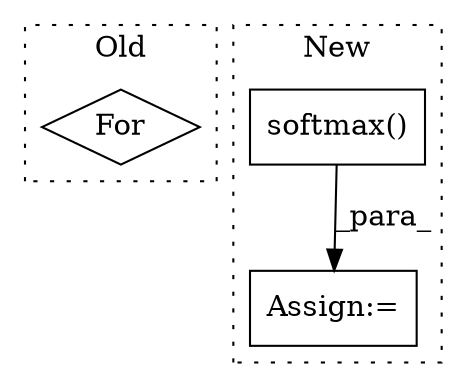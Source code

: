 digraph G {
subgraph cluster0 {
1 [label="For" a="107" s="949,974" l="4,11" shape="diamond"];
label = "Old";
style="dotted";
}
subgraph cluster1 {
2 [label="softmax()" a="75" s="1462,1483" l="10,8" shape="box"];
3 [label="Assign:=" a="68" s="1458" l="4" shape="box"];
label = "New";
style="dotted";
}
2 -> 3 [label="_para_"];
}